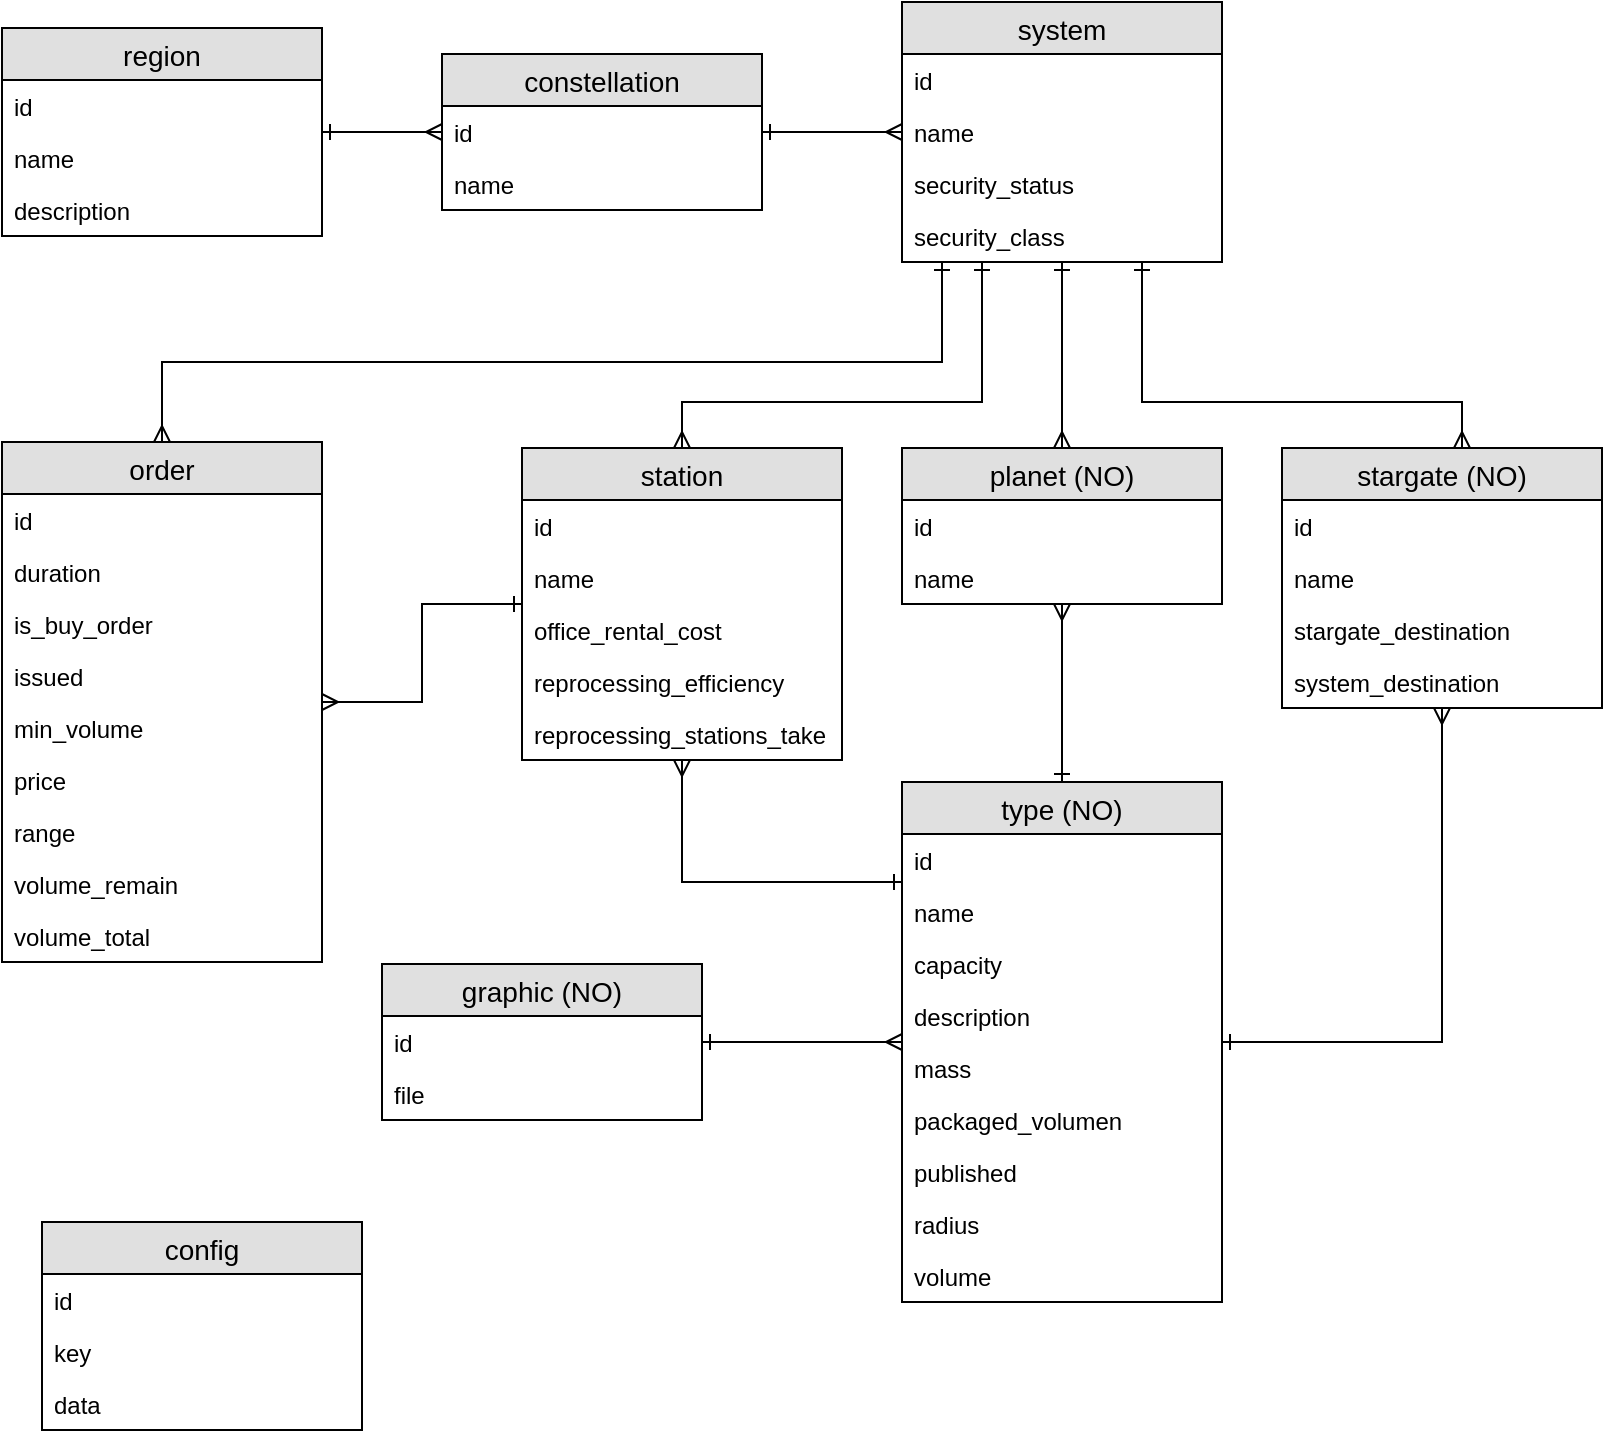 <mxfile version="12.1.3" pages="1"><diagram id="XClXHxJbkyPJ61i--EI9" name="Page-1"><mxGraphModel dx="1336" dy="551" grid="1" gridSize="10" guides="1" tooltips="1" connect="1" arrows="1" fold="1" page="1" pageScale="1" pageWidth="827" pageHeight="1169" math="0" shadow="0"><root><mxCell id="0"/><mxCell id="1" parent="0"/><mxCell id="xUmiJHG2RQdsuN9Ointp-37" style="edgeStyle=orthogonalEdgeStyle;rounded=0;orthogonalLoop=1;jettySize=auto;html=1;startArrow=ERone;startFill=0;endArrow=ERmany;endFill=0;" edge="1" parent="1" source="xUmiJHG2RQdsuN9Ointp-18" target="xUmiJHG2RQdsuN9Ointp-22"><mxGeometry relative="1" as="geometry"/></mxCell><mxCell id="xUmiJHG2RQdsuN9Ointp-18" value="region" style="swimlane;fontStyle=0;childLayout=stackLayout;horizontal=1;startSize=26;fillColor=#e0e0e0;horizontalStack=0;resizeParent=1;resizeParentMax=0;resizeLast=0;collapsible=1;marginBottom=0;swimlaneFillColor=#ffffff;align=center;fontSize=14;" vertex="1" parent="1"><mxGeometry x="20" y="83" width="160" height="104" as="geometry"/></mxCell><mxCell id="xUmiJHG2RQdsuN9Ointp-19" value="id" style="text;strokeColor=none;fillColor=none;spacingLeft=4;spacingRight=4;overflow=hidden;rotatable=0;points=[[0,0.5],[1,0.5]];portConstraint=eastwest;fontSize=12;" vertex="1" parent="xUmiJHG2RQdsuN9Ointp-18"><mxGeometry y="26" width="160" height="26" as="geometry"/></mxCell><mxCell id="xUmiJHG2RQdsuN9Ointp-20" value="name" style="text;strokeColor=none;fillColor=none;spacingLeft=4;spacingRight=4;overflow=hidden;rotatable=0;points=[[0,0.5],[1,0.5]];portConstraint=eastwest;fontSize=12;" vertex="1" parent="xUmiJHG2RQdsuN9Ointp-18"><mxGeometry y="52" width="160" height="26" as="geometry"/></mxCell><mxCell id="xUmiJHG2RQdsuN9Ointp-21" value="description" style="text;strokeColor=none;fillColor=none;spacingLeft=4;spacingRight=4;overflow=hidden;rotatable=0;points=[[0,0.5],[1,0.5]];portConstraint=eastwest;fontSize=12;" vertex="1" parent="xUmiJHG2RQdsuN9Ointp-18"><mxGeometry y="78" width="160" height="26" as="geometry"/></mxCell><mxCell id="xUmiJHG2RQdsuN9Ointp-38" style="edgeStyle=orthogonalEdgeStyle;rounded=0;orthogonalLoop=1;jettySize=auto;html=1;startArrow=ERone;startFill=0;endArrow=ERmany;endFill=0;" edge="1" parent="1" source="xUmiJHG2RQdsuN9Ointp-22" target="xUmiJHG2RQdsuN9Ointp-26"><mxGeometry relative="1" as="geometry"/></mxCell><mxCell id="xUmiJHG2RQdsuN9Ointp-22" value="constellation" style="swimlane;fontStyle=0;childLayout=stackLayout;horizontal=1;startSize=26;fillColor=#e0e0e0;horizontalStack=0;resizeParent=1;resizeParentMax=0;resizeLast=0;collapsible=1;marginBottom=0;swimlaneFillColor=#ffffff;align=center;fontSize=14;" vertex="1" parent="1"><mxGeometry x="240" y="96" width="160" height="78" as="geometry"/></mxCell><mxCell id="xUmiJHG2RQdsuN9Ointp-23" value="id" style="text;strokeColor=none;fillColor=none;spacingLeft=4;spacingRight=4;overflow=hidden;rotatable=0;points=[[0,0.5],[1,0.5]];portConstraint=eastwest;fontSize=12;" vertex="1" parent="xUmiJHG2RQdsuN9Ointp-22"><mxGeometry y="26" width="160" height="26" as="geometry"/></mxCell><mxCell id="xUmiJHG2RQdsuN9Ointp-24" value="name" style="text;strokeColor=none;fillColor=none;spacingLeft=4;spacingRight=4;overflow=hidden;rotatable=0;points=[[0,0.5],[1,0.5]];portConstraint=eastwest;fontSize=12;" vertex="1" parent="xUmiJHG2RQdsuN9Ointp-22"><mxGeometry y="52" width="160" height="26" as="geometry"/></mxCell><mxCell id="xUmiJHG2RQdsuN9Ointp-57" style="edgeStyle=orthogonalEdgeStyle;rounded=0;orthogonalLoop=1;jettySize=auto;html=1;startArrow=ERone;startFill=0;endArrow=ERmany;endFill=0;entryX=0.5;entryY=0;entryDx=0;entryDy=0;" edge="1" parent="1" source="xUmiJHG2RQdsuN9Ointp-26" target="xUmiJHG2RQdsuN9Ointp-42"><mxGeometry relative="1" as="geometry"><Array as="points"><mxPoint x="510" y="270"/><mxPoint x="360" y="270"/></Array></mxGeometry></mxCell><mxCell id="xUmiJHG2RQdsuN9Ointp-58" style="edgeStyle=orthogonalEdgeStyle;rounded=0;orthogonalLoop=1;jettySize=auto;html=1;startArrow=ERone;startFill=0;endArrow=ERmany;endFill=0;" edge="1" parent="1" source="xUmiJHG2RQdsuN9Ointp-26" target="xUmiJHG2RQdsuN9Ointp-47"><mxGeometry relative="1" as="geometry"/></mxCell><mxCell id="xUmiJHG2RQdsuN9Ointp-59" style="edgeStyle=orthogonalEdgeStyle;rounded=0;orthogonalLoop=1;jettySize=auto;html=1;startArrow=ERone;startFill=0;endArrow=ERmany;endFill=0;" edge="1" parent="1" source="xUmiJHG2RQdsuN9Ointp-26" target="xUmiJHG2RQdsuN9Ointp-52"><mxGeometry relative="1" as="geometry"><Array as="points"><mxPoint x="590" y="270"/><mxPoint x="750" y="270"/></Array></mxGeometry></mxCell><mxCell id="xUmiJHG2RQdsuN9Ointp-88" style="edgeStyle=orthogonalEdgeStyle;rounded=0;orthogonalLoop=1;jettySize=auto;html=1;entryX=0.5;entryY=0;entryDx=0;entryDy=0;startArrow=ERone;startFill=0;endArrow=ERmany;endFill=0;" edge="1" parent="1" source="xUmiJHG2RQdsuN9Ointp-26" target="xUmiJHG2RQdsuN9Ointp-75"><mxGeometry relative="1" as="geometry"><Array as="points"><mxPoint x="490" y="250"/><mxPoint x="100" y="250"/></Array></mxGeometry></mxCell><mxCell id="xUmiJHG2RQdsuN9Ointp-26" value="system" style="swimlane;fontStyle=0;childLayout=stackLayout;horizontal=1;startSize=26;fillColor=#e0e0e0;horizontalStack=0;resizeParent=1;resizeParentMax=0;resizeLast=0;collapsible=1;marginBottom=0;swimlaneFillColor=#ffffff;align=center;fontSize=14;" vertex="1" parent="1"><mxGeometry x="470" y="70" width="160" height="130" as="geometry"><mxRectangle x="80" y="485" width="80" height="26" as="alternateBounds"/></mxGeometry></mxCell><mxCell id="xUmiJHG2RQdsuN9Ointp-27" value="id" style="text;strokeColor=none;fillColor=none;spacingLeft=4;spacingRight=4;overflow=hidden;rotatable=0;points=[[0,0.5],[1,0.5]];portConstraint=eastwest;fontSize=12;" vertex="1" parent="xUmiJHG2RQdsuN9Ointp-26"><mxGeometry y="26" width="160" height="26" as="geometry"/></mxCell><mxCell id="xUmiJHG2RQdsuN9Ointp-28" value="name" style="text;strokeColor=none;fillColor=none;spacingLeft=4;spacingRight=4;overflow=hidden;rotatable=0;points=[[0,0.5],[1,0.5]];portConstraint=eastwest;fontSize=12;" vertex="1" parent="xUmiJHG2RQdsuN9Ointp-26"><mxGeometry y="52" width="160" height="26" as="geometry"/></mxCell><mxCell id="xUmiJHG2RQdsuN9Ointp-29" value="security_status" style="text;strokeColor=none;fillColor=none;spacingLeft=4;spacingRight=4;overflow=hidden;rotatable=0;points=[[0,0.5],[1,0.5]];portConstraint=eastwest;fontSize=12;" vertex="1" parent="xUmiJHG2RQdsuN9Ointp-26"><mxGeometry y="78" width="160" height="26" as="geometry"/></mxCell><mxCell id="xUmiJHG2RQdsuN9Ointp-34" value="security_class" style="text;strokeColor=none;fillColor=none;spacingLeft=4;spacingRight=4;overflow=hidden;rotatable=0;points=[[0,0.5],[1,0.5]];portConstraint=eastwest;fontSize=12;" vertex="1" parent="xUmiJHG2RQdsuN9Ointp-26"><mxGeometry y="104" width="160" height="26" as="geometry"/></mxCell><mxCell id="xUmiJHG2RQdsuN9Ointp-42" value="station" style="swimlane;fontStyle=0;childLayout=stackLayout;horizontal=1;startSize=26;fillColor=#e0e0e0;horizontalStack=0;resizeParent=1;resizeParentMax=0;resizeLast=0;collapsible=1;marginBottom=0;swimlaneFillColor=#ffffff;align=center;fontSize=14;" vertex="1" parent="1"><mxGeometry x="280" y="293" width="160" height="156" as="geometry"><mxRectangle x="80" y="485" width="80" height="26" as="alternateBounds"/></mxGeometry></mxCell><mxCell id="xUmiJHG2RQdsuN9Ointp-43" value="id" style="text;strokeColor=none;fillColor=none;spacingLeft=4;spacingRight=4;overflow=hidden;rotatable=0;points=[[0,0.5],[1,0.5]];portConstraint=eastwest;fontSize=12;" vertex="1" parent="xUmiJHG2RQdsuN9Ointp-42"><mxGeometry y="26" width="160" height="26" as="geometry"/></mxCell><mxCell id="xUmiJHG2RQdsuN9Ointp-44" value="name" style="text;strokeColor=none;fillColor=none;spacingLeft=4;spacingRight=4;overflow=hidden;rotatable=0;points=[[0,0.5],[1,0.5]];portConstraint=eastwest;fontSize=12;" vertex="1" parent="xUmiJHG2RQdsuN9Ointp-42"><mxGeometry y="52" width="160" height="26" as="geometry"/></mxCell><mxCell id="xUmiJHG2RQdsuN9Ointp-89" value="office_rental_cost" style="text;strokeColor=none;fillColor=none;spacingLeft=4;spacingRight=4;overflow=hidden;rotatable=0;points=[[0,0.5],[1,0.5]];portConstraint=eastwest;fontSize=12;" vertex="1" parent="xUmiJHG2RQdsuN9Ointp-42"><mxGeometry y="78" width="160" height="26" as="geometry"/></mxCell><mxCell id="xUmiJHG2RQdsuN9Ointp-91" value="reprocessing_efficiency" style="text;strokeColor=none;fillColor=none;spacingLeft=4;spacingRight=4;overflow=hidden;rotatable=0;points=[[0,0.5],[1,0.5]];portConstraint=eastwest;fontSize=12;" vertex="1" parent="xUmiJHG2RQdsuN9Ointp-42"><mxGeometry y="104" width="160" height="26" as="geometry"/></mxCell><mxCell id="xUmiJHG2RQdsuN9Ointp-90" value="reprocessing_stations_take" style="text;strokeColor=none;fillColor=none;spacingLeft=4;spacingRight=4;overflow=hidden;rotatable=0;points=[[0,0.5],[1,0.5]];portConstraint=eastwest;fontSize=12;" vertex="1" parent="xUmiJHG2RQdsuN9Ointp-42"><mxGeometry y="130" width="160" height="26" as="geometry"/></mxCell><mxCell id="xUmiJHG2RQdsuN9Ointp-47" value="planet (NO)" style="swimlane;fontStyle=0;childLayout=stackLayout;horizontal=1;startSize=26;fillColor=#e0e0e0;horizontalStack=0;resizeParent=1;resizeParentMax=0;resizeLast=0;collapsible=1;marginBottom=0;swimlaneFillColor=#ffffff;align=center;fontSize=14;" vertex="1" parent="1"><mxGeometry x="470" y="293" width="160" height="78" as="geometry"><mxRectangle x="80" y="485" width="80" height="26" as="alternateBounds"/></mxGeometry></mxCell><mxCell id="xUmiJHG2RQdsuN9Ointp-48" value="id" style="text;strokeColor=none;fillColor=none;spacingLeft=4;spacingRight=4;overflow=hidden;rotatable=0;points=[[0,0.5],[1,0.5]];portConstraint=eastwest;fontSize=12;" vertex="1" parent="xUmiJHG2RQdsuN9Ointp-47"><mxGeometry y="26" width="160" height="26" as="geometry"/></mxCell><mxCell id="xUmiJHG2RQdsuN9Ointp-49" value="name" style="text;strokeColor=none;fillColor=none;spacingLeft=4;spacingRight=4;overflow=hidden;rotatable=0;points=[[0,0.5],[1,0.5]];portConstraint=eastwest;fontSize=12;" vertex="1" parent="xUmiJHG2RQdsuN9Ointp-47"><mxGeometry y="52" width="160" height="26" as="geometry"/></mxCell><mxCell id="xUmiJHG2RQdsuN9Ointp-52" value="stargate (NO)" style="swimlane;fontStyle=0;childLayout=stackLayout;horizontal=1;startSize=26;fillColor=#e0e0e0;horizontalStack=0;resizeParent=1;resizeParentMax=0;resizeLast=0;collapsible=1;marginBottom=0;swimlaneFillColor=#ffffff;align=center;fontSize=14;" vertex="1" parent="1"><mxGeometry x="660" y="293" width="160" height="130" as="geometry"><mxRectangle x="80" y="485" width="80" height="26" as="alternateBounds"/></mxGeometry></mxCell><mxCell id="xUmiJHG2RQdsuN9Ointp-53" value="id" style="text;strokeColor=none;fillColor=none;spacingLeft=4;spacingRight=4;overflow=hidden;rotatable=0;points=[[0,0.5],[1,0.5]];portConstraint=eastwest;fontSize=12;" vertex="1" parent="xUmiJHG2RQdsuN9Ointp-52"><mxGeometry y="26" width="160" height="26" as="geometry"/></mxCell><mxCell id="xUmiJHG2RQdsuN9Ointp-54" value="name" style="text;strokeColor=none;fillColor=none;spacingLeft=4;spacingRight=4;overflow=hidden;rotatable=0;points=[[0,0.5],[1,0.5]];portConstraint=eastwest;fontSize=12;" vertex="1" parent="xUmiJHG2RQdsuN9Ointp-52"><mxGeometry y="52" width="160" height="26" as="geometry"/></mxCell><mxCell id="xUmiJHG2RQdsuN9Ointp-55" value="stargate_destination" style="text;strokeColor=none;fillColor=none;spacingLeft=4;spacingRight=4;overflow=hidden;rotatable=0;points=[[0,0.5],[1,0.5]];portConstraint=eastwest;fontSize=12;" vertex="1" parent="xUmiJHG2RQdsuN9Ointp-52"><mxGeometry y="78" width="160" height="26" as="geometry"/></mxCell><mxCell id="xUmiJHG2RQdsuN9Ointp-56" value="system_destination" style="text;strokeColor=none;fillColor=none;spacingLeft=4;spacingRight=4;overflow=hidden;rotatable=0;points=[[0,0.5],[1,0.5]];portConstraint=eastwest;fontSize=12;" vertex="1" parent="xUmiJHG2RQdsuN9Ointp-52"><mxGeometry y="104" width="160" height="26" as="geometry"/></mxCell><mxCell id="xUmiJHG2RQdsuN9Ointp-65" style="edgeStyle=orthogonalEdgeStyle;rounded=0;orthogonalLoop=1;jettySize=auto;html=1;startArrow=ERone;startFill=0;endArrow=ERmany;endFill=0;" edge="1" parent="1" source="xUmiJHG2RQdsuN9Ointp-60" target="xUmiJHG2RQdsuN9Ointp-47"><mxGeometry relative="1" as="geometry"/></mxCell><mxCell id="xUmiJHG2RQdsuN9Ointp-93" style="edgeStyle=orthogonalEdgeStyle;rounded=0;orthogonalLoop=1;jettySize=auto;html=1;startArrow=ERone;startFill=0;endArrow=ERmany;endFill=0;" edge="1" parent="1" source="xUmiJHG2RQdsuN9Ointp-60" target="xUmiJHG2RQdsuN9Ointp-52"><mxGeometry relative="1" as="geometry"/></mxCell><mxCell id="xUmiJHG2RQdsuN9Ointp-94" style="edgeStyle=orthogonalEdgeStyle;rounded=0;orthogonalLoop=1;jettySize=auto;html=1;startArrow=ERone;startFill=0;endArrow=ERmany;endFill=0;" edge="1" parent="1" source="xUmiJHG2RQdsuN9Ointp-60" target="xUmiJHG2RQdsuN9Ointp-42"><mxGeometry relative="1" as="geometry"><Array as="points"><mxPoint x="360" y="510"/></Array></mxGeometry></mxCell><mxCell id="xUmiJHG2RQdsuN9Ointp-100" style="edgeStyle=orthogonalEdgeStyle;rounded=0;orthogonalLoop=1;jettySize=auto;html=1;startArrow=ERmany;startFill=0;endArrow=ERone;endFill=0;" edge="1" parent="1" source="xUmiJHG2RQdsuN9Ointp-60" target="xUmiJHG2RQdsuN9Ointp-71"><mxGeometry relative="1" as="geometry"/></mxCell><mxCell id="xUmiJHG2RQdsuN9Ointp-60" value="type (NO)" style="swimlane;fontStyle=0;childLayout=stackLayout;horizontal=1;startSize=26;fillColor=#e0e0e0;horizontalStack=0;resizeParent=1;resizeParentMax=0;resizeLast=0;collapsible=1;marginBottom=0;swimlaneFillColor=#ffffff;align=center;fontSize=14;" vertex="1" parent="1"><mxGeometry x="470" y="460" width="160" height="260" as="geometry"><mxRectangle x="80" y="485" width="80" height="26" as="alternateBounds"/></mxGeometry></mxCell><mxCell id="xUmiJHG2RQdsuN9Ointp-61" value="id" style="text;strokeColor=none;fillColor=none;spacingLeft=4;spacingRight=4;overflow=hidden;rotatable=0;points=[[0,0.5],[1,0.5]];portConstraint=eastwest;fontSize=12;" vertex="1" parent="xUmiJHG2RQdsuN9Ointp-60"><mxGeometry y="26" width="160" height="26" as="geometry"/></mxCell><mxCell id="xUmiJHG2RQdsuN9Ointp-62" value="name" style="text;strokeColor=none;fillColor=none;spacingLeft=4;spacingRight=4;overflow=hidden;rotatable=0;points=[[0,0.5],[1,0.5]];portConstraint=eastwest;fontSize=12;" vertex="1" parent="xUmiJHG2RQdsuN9Ointp-60"><mxGeometry y="52" width="160" height="26" as="geometry"/></mxCell><mxCell id="xUmiJHG2RQdsuN9Ointp-63" value="capacity" style="text;strokeColor=none;fillColor=none;spacingLeft=4;spacingRight=4;overflow=hidden;rotatable=0;points=[[0,0.5],[1,0.5]];portConstraint=eastwest;fontSize=12;" vertex="1" parent="xUmiJHG2RQdsuN9Ointp-60"><mxGeometry y="78" width="160" height="26" as="geometry"/></mxCell><mxCell id="xUmiJHG2RQdsuN9Ointp-64" value="description" style="text;strokeColor=none;fillColor=none;spacingLeft=4;spacingRight=4;overflow=hidden;rotatable=0;points=[[0,0.5],[1,0.5]];portConstraint=eastwest;fontSize=12;" vertex="1" parent="xUmiJHG2RQdsuN9Ointp-60"><mxGeometry y="104" width="160" height="26" as="geometry"/></mxCell><mxCell id="xUmiJHG2RQdsuN9Ointp-66" value="mass" style="text;strokeColor=none;fillColor=none;spacingLeft=4;spacingRight=4;overflow=hidden;rotatable=0;points=[[0,0.5],[1,0.5]];portConstraint=eastwest;fontSize=12;" vertex="1" parent="xUmiJHG2RQdsuN9Ointp-60"><mxGeometry y="130" width="160" height="26" as="geometry"/></mxCell><mxCell id="xUmiJHG2RQdsuN9Ointp-67" value="packaged_volumen" style="text;strokeColor=none;fillColor=none;spacingLeft=4;spacingRight=4;overflow=hidden;rotatable=0;points=[[0,0.5],[1,0.5]];portConstraint=eastwest;fontSize=12;" vertex="1" parent="xUmiJHG2RQdsuN9Ointp-60"><mxGeometry y="156" width="160" height="26" as="geometry"/></mxCell><mxCell id="xUmiJHG2RQdsuN9Ointp-68" value="published" style="text;strokeColor=none;fillColor=none;spacingLeft=4;spacingRight=4;overflow=hidden;rotatable=0;points=[[0,0.5],[1,0.5]];portConstraint=eastwest;fontSize=12;" vertex="1" parent="xUmiJHG2RQdsuN9Ointp-60"><mxGeometry y="182" width="160" height="26" as="geometry"/></mxCell><mxCell id="xUmiJHG2RQdsuN9Ointp-69" value="radius" style="text;strokeColor=none;fillColor=none;spacingLeft=4;spacingRight=4;overflow=hidden;rotatable=0;points=[[0,0.5],[1,0.5]];portConstraint=eastwest;fontSize=12;" vertex="1" parent="xUmiJHG2RQdsuN9Ointp-60"><mxGeometry y="208" width="160" height="26" as="geometry"/></mxCell><mxCell id="xUmiJHG2RQdsuN9Ointp-70" value="volume" style="text;strokeColor=none;fillColor=none;spacingLeft=4;spacingRight=4;overflow=hidden;rotatable=0;points=[[0,0.5],[1,0.5]];portConstraint=eastwest;fontSize=12;" vertex="1" parent="xUmiJHG2RQdsuN9Ointp-60"><mxGeometry y="234" width="160" height="26" as="geometry"/></mxCell><mxCell id="xUmiJHG2RQdsuN9Ointp-71" value="graphic (NO)" style="swimlane;fontStyle=0;childLayout=stackLayout;horizontal=1;startSize=26;fillColor=#e0e0e0;horizontalStack=0;resizeParent=1;resizeParentMax=0;resizeLast=0;collapsible=1;marginBottom=0;swimlaneFillColor=#ffffff;align=center;fontSize=14;" vertex="1" parent="1"><mxGeometry x="210" y="551" width="160" height="78" as="geometry"><mxRectangle x="80" y="485" width="80" height="26" as="alternateBounds"/></mxGeometry></mxCell><mxCell id="xUmiJHG2RQdsuN9Ointp-72" value="id" style="text;strokeColor=none;fillColor=none;spacingLeft=4;spacingRight=4;overflow=hidden;rotatable=0;points=[[0,0.5],[1,0.5]];portConstraint=eastwest;fontSize=12;" vertex="1" parent="xUmiJHG2RQdsuN9Ointp-71"><mxGeometry y="26" width="160" height="26" as="geometry"/></mxCell><mxCell id="xUmiJHG2RQdsuN9Ointp-73" value="file" style="text;strokeColor=none;fillColor=none;spacingLeft=4;spacingRight=4;overflow=hidden;rotatable=0;points=[[0,0.5],[1,0.5]];portConstraint=eastwest;fontSize=12;" vertex="1" parent="xUmiJHG2RQdsuN9Ointp-71"><mxGeometry y="52" width="160" height="26" as="geometry"/></mxCell><mxCell id="xUmiJHG2RQdsuN9Ointp-101" style="edgeStyle=orthogonalEdgeStyle;rounded=0;orthogonalLoop=1;jettySize=auto;html=1;startArrow=ERmany;startFill=0;endArrow=ERone;endFill=0;" edge="1" parent="1" source="xUmiJHG2RQdsuN9Ointp-75" target="xUmiJHG2RQdsuN9Ointp-42"><mxGeometry relative="1" as="geometry"/></mxCell><mxCell id="xUmiJHG2RQdsuN9Ointp-75" value="order" style="swimlane;fontStyle=0;childLayout=stackLayout;horizontal=1;startSize=26;fillColor=#e0e0e0;horizontalStack=0;resizeParent=1;resizeParentMax=0;resizeLast=0;collapsible=1;marginBottom=0;swimlaneFillColor=#ffffff;align=center;fontSize=14;" vertex="1" parent="1"><mxGeometry x="20" y="290" width="160" height="260" as="geometry"/></mxCell><mxCell id="xUmiJHG2RQdsuN9Ointp-79" value="id" style="text;strokeColor=none;fillColor=none;spacingLeft=4;spacingRight=4;overflow=hidden;rotatable=0;points=[[0,0.5],[1,0.5]];portConstraint=eastwest;fontSize=12;" vertex="1" parent="xUmiJHG2RQdsuN9Ointp-75"><mxGeometry y="26" width="160" height="26" as="geometry"/></mxCell><mxCell id="xUmiJHG2RQdsuN9Ointp-76" value="duration" style="text;strokeColor=none;fillColor=none;spacingLeft=4;spacingRight=4;overflow=hidden;rotatable=0;points=[[0,0.5],[1,0.5]];portConstraint=eastwest;fontSize=12;" vertex="1" parent="xUmiJHG2RQdsuN9Ointp-75"><mxGeometry y="52" width="160" height="26" as="geometry"/></mxCell><mxCell id="xUmiJHG2RQdsuN9Ointp-77" value="is_buy_order" style="text;strokeColor=none;fillColor=none;spacingLeft=4;spacingRight=4;overflow=hidden;rotatable=0;points=[[0,0.5],[1,0.5]];portConstraint=eastwest;fontSize=12;" vertex="1" parent="xUmiJHG2RQdsuN9Ointp-75"><mxGeometry y="78" width="160" height="26" as="geometry"/></mxCell><mxCell id="xUmiJHG2RQdsuN9Ointp-78" value="issued" style="text;strokeColor=none;fillColor=none;spacingLeft=4;spacingRight=4;overflow=hidden;rotatable=0;points=[[0,0.5],[1,0.5]];portConstraint=eastwest;fontSize=12;" vertex="1" parent="xUmiJHG2RQdsuN9Ointp-75"><mxGeometry y="104" width="160" height="26" as="geometry"/></mxCell><mxCell id="xUmiJHG2RQdsuN9Ointp-81" value="min_volume" style="text;strokeColor=none;fillColor=none;spacingLeft=4;spacingRight=4;overflow=hidden;rotatable=0;points=[[0,0.5],[1,0.5]];portConstraint=eastwest;fontSize=12;" vertex="1" parent="xUmiJHG2RQdsuN9Ointp-75"><mxGeometry y="130" width="160" height="26" as="geometry"/></mxCell><mxCell id="xUmiJHG2RQdsuN9Ointp-83" value="price" style="text;strokeColor=none;fillColor=none;spacingLeft=4;spacingRight=4;overflow=hidden;rotatable=0;points=[[0,0.5],[1,0.5]];portConstraint=eastwest;fontSize=12;" vertex="1" parent="xUmiJHG2RQdsuN9Ointp-75"><mxGeometry y="156" width="160" height="26" as="geometry"/></mxCell><mxCell id="xUmiJHG2RQdsuN9Ointp-85" value="range" style="text;strokeColor=none;fillColor=none;spacingLeft=4;spacingRight=4;overflow=hidden;rotatable=0;points=[[0,0.5],[1,0.5]];portConstraint=eastwest;fontSize=12;" vertex="1" parent="xUmiJHG2RQdsuN9Ointp-75"><mxGeometry y="182" width="160" height="26" as="geometry"/></mxCell><mxCell id="xUmiJHG2RQdsuN9Ointp-86" value="volume_remain" style="text;strokeColor=none;fillColor=none;spacingLeft=4;spacingRight=4;overflow=hidden;rotatable=0;points=[[0,0.5],[1,0.5]];portConstraint=eastwest;fontSize=12;" vertex="1" parent="xUmiJHG2RQdsuN9Ointp-75"><mxGeometry y="208" width="160" height="26" as="geometry"/></mxCell><mxCell id="xUmiJHG2RQdsuN9Ointp-84" value="volume_total" style="text;strokeColor=none;fillColor=none;spacingLeft=4;spacingRight=4;overflow=hidden;rotatable=0;points=[[0,0.5],[1,0.5]];portConstraint=eastwest;fontSize=12;" vertex="1" parent="xUmiJHG2RQdsuN9Ointp-75"><mxGeometry y="234" width="160" height="26" as="geometry"/></mxCell><mxCell id="xUmiJHG2RQdsuN9Ointp-95" value="config" style="swimlane;fontStyle=0;childLayout=stackLayout;horizontal=1;startSize=26;fillColor=#e0e0e0;horizontalStack=0;resizeParent=1;resizeParentMax=0;resizeLast=0;collapsible=1;marginBottom=0;swimlaneFillColor=#ffffff;align=center;fontSize=14;" vertex="1" parent="1"><mxGeometry x="40" y="680" width="160" height="104" as="geometry"/></mxCell><mxCell id="xUmiJHG2RQdsuN9Ointp-96" value="id" style="text;strokeColor=none;fillColor=none;spacingLeft=4;spacingRight=4;overflow=hidden;rotatable=0;points=[[0,0.5],[1,0.5]];portConstraint=eastwest;fontSize=12;" vertex="1" parent="xUmiJHG2RQdsuN9Ointp-95"><mxGeometry y="26" width="160" height="26" as="geometry"/></mxCell><mxCell id="xUmiJHG2RQdsuN9Ointp-97" value="key" style="text;strokeColor=none;fillColor=none;spacingLeft=4;spacingRight=4;overflow=hidden;rotatable=0;points=[[0,0.5],[1,0.5]];portConstraint=eastwest;fontSize=12;" vertex="1" parent="xUmiJHG2RQdsuN9Ointp-95"><mxGeometry y="52" width="160" height="26" as="geometry"/></mxCell><mxCell id="xUmiJHG2RQdsuN9Ointp-98" value="data" style="text;strokeColor=none;fillColor=none;spacingLeft=4;spacingRight=4;overflow=hidden;rotatable=0;points=[[0,0.5],[1,0.5]];portConstraint=eastwest;fontSize=12;" vertex="1" parent="xUmiJHG2RQdsuN9Ointp-95"><mxGeometry y="78" width="160" height="26" as="geometry"/></mxCell></root></mxGraphModel></diagram></mxfile>